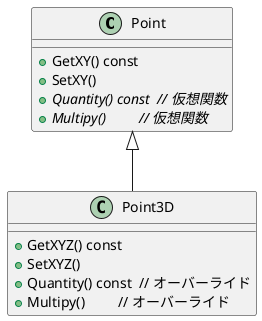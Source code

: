 @startuml

class Point {
    + GetXY() const
    + SetXY()
    + {abstract} Quantity() const  // 仮想関数
    + {abstract} Multipy()         // 仮想関数
}

class Point3D {
    + GetXYZ() const
    + SetXYZ()
    + Quantity() const  // オーバーライド
    + Multipy()         // オーバーライド
}

Point <|-down- Point3D

@enduml
